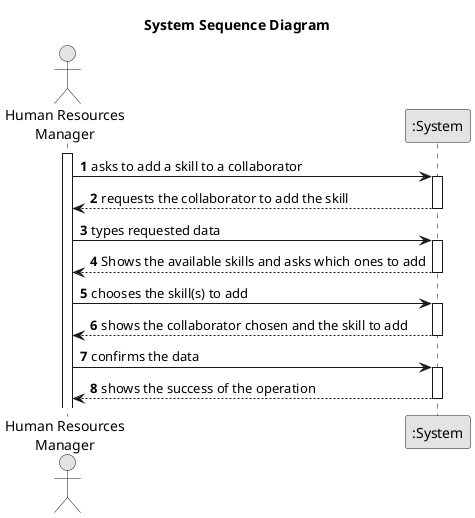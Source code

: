 @startuml
skinparam monochrome true
skinparam packageStyle rectangle
skinparam shadowing false

title System Sequence Diagram

autonumber

actor "Human Resources\nManager" as Employee
participant ":System" as System

activate Employee

    Employee -> System : asks to add a skill to a collaborator
    activate System


    System --> Employee : requests the collaborator to add the skill
    deactivate System

    Employee -> System : types requested data
    activate System

    System --> Employee : Shows the available skills and asks which ones to add
    deactivate System

    Employee -> System : chooses the skill(s) to add
    activate System

    System --> Employee : shows the collaborator chosen and the skill to add
    deactivate System

    Employee -> System : confirms the data
    activate System

    System --> Employee : shows the success of the operation
    deactivate System

@enduml
